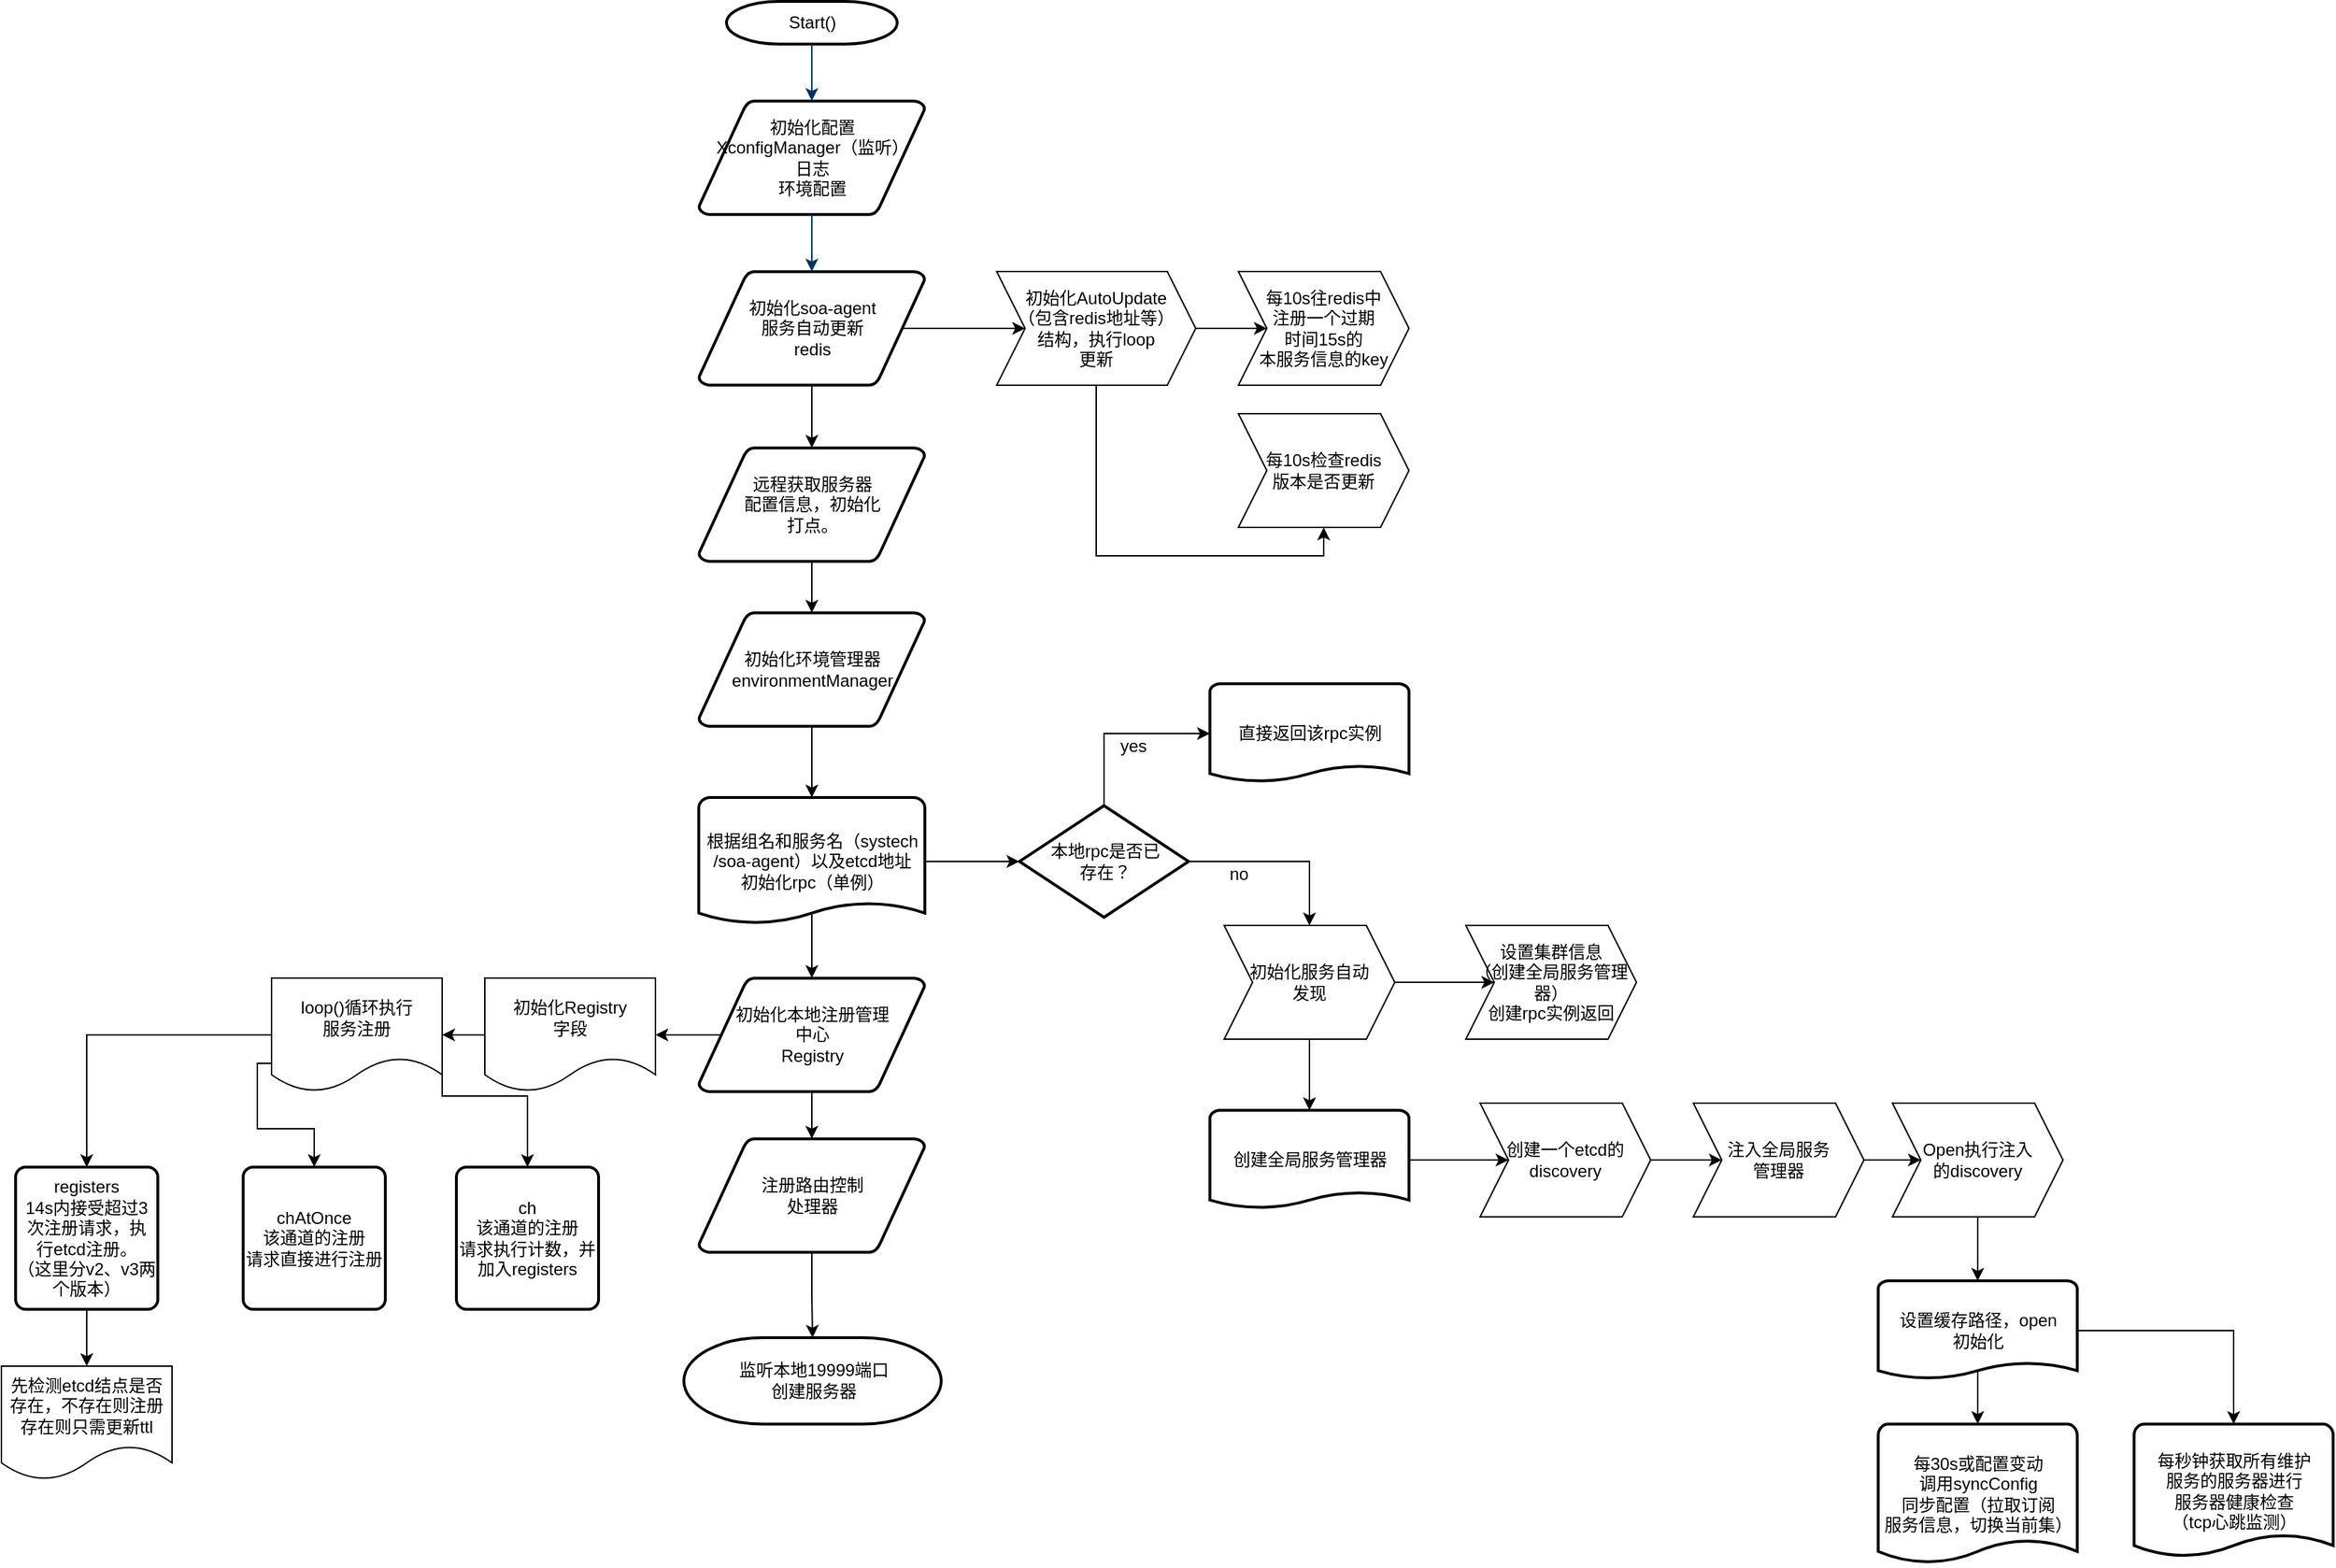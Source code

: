 <mxfile version="13.6.2" type="github">
  <diagram id="6a731a19-8d31-9384-78a2-239565b7b9f0" name="Page-1">
    <mxGraphModel dx="786" dy="546" grid="1" gridSize="10" guides="1" tooltips="1" connect="1" arrows="1" fold="1" page="1" pageScale="1" pageWidth="1169" pageHeight="827" background="#ffffff" math="0" shadow="0">
      <root>
        <mxCell id="0" />
        <mxCell id="1" parent="0" />
        <mxCell id="2" value="Start()" style="shape=mxgraph.flowchart.terminator;strokeWidth=2;gradientColor=none;gradientDirection=north;fontStyle=0;html=1;" parent="1" vertex="1">
          <mxGeometry x="880" y="170" width="120" height="30" as="geometry" />
        </mxCell>
        <mxCell id="3" value="初始化配置&lt;br&gt;XconfigManager（监听）&lt;br&gt;日志&lt;br&gt;环境配置" style="shape=mxgraph.flowchart.data;strokeWidth=2;gradientColor=none;gradientDirection=north;fontStyle=0;html=1;" parent="1" vertex="1">
          <mxGeometry x="860.5" y="240" width="159" height="80" as="geometry" />
        </mxCell>
        <mxCell id="_4by66wlpGLuJ4540Z-u-59" style="edgeStyle=orthogonalEdgeStyle;rounded=0;orthogonalLoop=1;jettySize=auto;html=1;exitX=0.5;exitY=1;exitDx=0;exitDy=0;exitPerimeter=0;entryX=0.5;entryY=0;entryDx=0;entryDy=0;entryPerimeter=0;" edge="1" parent="1" source="4" target="13">
          <mxGeometry relative="1" as="geometry" />
        </mxCell>
        <mxCell id="4" value="远程获取服务器&lt;br&gt;配置信息，初始化&lt;br&gt;打点。" style="shape=mxgraph.flowchart.data;strokeWidth=2;gradientColor=none;gradientDirection=north;fontStyle=0;html=1;" parent="1" vertex="1">
          <mxGeometry x="860.5" y="484" width="159" height="80" as="geometry" />
        </mxCell>
        <mxCell id="_4by66wlpGLuJ4540Z-u-58" style="edgeStyle=orthogonalEdgeStyle;rounded=0;orthogonalLoop=1;jettySize=auto;html=1;exitX=0.5;exitY=1;exitDx=0;exitDy=0;exitPerimeter=0;entryX=0.5;entryY=0;entryDx=0;entryDy=0;entryPerimeter=0;" edge="1" parent="1" source="5" target="4">
          <mxGeometry relative="1" as="geometry" />
        </mxCell>
        <mxCell id="_4by66wlpGLuJ4540Z-u-61" style="edgeStyle=orthogonalEdgeStyle;rounded=0;orthogonalLoop=1;jettySize=auto;html=1;exitX=0.905;exitY=0.5;exitDx=0;exitDy=0;exitPerimeter=0;entryX=0;entryY=0.5;entryDx=0;entryDy=0;" edge="1" parent="1" source="5" target="_4by66wlpGLuJ4540Z-u-60">
          <mxGeometry relative="1" as="geometry" />
        </mxCell>
        <mxCell id="5" value="初始化soa-agent&lt;br&gt;服务自动更新&lt;br&gt;redis" style="shape=mxgraph.flowchart.data;strokeWidth=2;gradientColor=none;gradientDirection=north;fontStyle=0;html=1;" parent="1" vertex="1">
          <mxGeometry x="860.5" y="360" width="159" height="80" as="geometry" />
        </mxCell>
        <mxCell id="7" style="fontStyle=1;strokeColor=#003366;strokeWidth=1;html=1;" parent="1" source="2" target="3" edge="1">
          <mxGeometry relative="1" as="geometry" />
        </mxCell>
        <mxCell id="8" style="fontStyle=1;strokeColor=#003366;strokeWidth=1;html=1;" parent="1" source="3" target="5" edge="1">
          <mxGeometry relative="1" as="geometry" />
        </mxCell>
        <mxCell id="11" value="yes" style="text;fontStyle=0;html=1;strokeColor=none;gradientColor=none;fillColor=none;strokeWidth=2;" parent="1" vertex="1">
          <mxGeometry x="1155" y="680" width="40" height="26" as="geometry" />
        </mxCell>
        <mxCell id="_4by66wlpGLuJ4540Z-u-67" style="edgeStyle=orthogonalEdgeStyle;rounded=0;orthogonalLoop=1;jettySize=auto;html=1;exitX=0.5;exitY=1;exitDx=0;exitDy=0;exitPerimeter=0;entryX=0.5;entryY=0;entryDx=0;entryDy=0;entryPerimeter=0;" edge="1" parent="1" source="13" target="22">
          <mxGeometry relative="1" as="geometry" />
        </mxCell>
        <mxCell id="13" value="初始化环境管理器&lt;br&gt;environmentManager" style="shape=mxgraph.flowchart.data;strokeWidth=2;gradientColor=none;gradientDirection=north;fontStyle=0;html=1;" parent="1" vertex="1">
          <mxGeometry x="860.5" y="600" width="159" height="80" as="geometry" />
        </mxCell>
        <mxCell id="14" value="no" style="text;fontStyle=0;html=1;strokeColor=none;gradientColor=none;fillColor=none;strokeWidth=2;align=center;" parent="1" vertex="1">
          <mxGeometry x="1220" y="770" width="40" height="26" as="geometry" />
        </mxCell>
        <mxCell id="15" value="直接返回该rpc实例" style="shape=mxgraph.flowchart.document;strokeWidth=2;gradientColor=none;gradientDirection=north;fontStyle=0;html=1;" parent="1" vertex="1">
          <mxGeometry x="1220" y="650" width="140" height="70" as="geometry" />
        </mxCell>
        <mxCell id="_4by66wlpGLuJ4540Z-u-70" style="edgeStyle=orthogonalEdgeStyle;rounded=0;orthogonalLoop=1;jettySize=auto;html=1;exitX=1;exitY=0.5;exitDx=0;exitDy=0;exitPerimeter=0;entryX=0;entryY=0.5;entryDx=0;entryDy=0;entryPerimeter=0;" edge="1" parent="1" source="22" target="24">
          <mxGeometry relative="1" as="geometry" />
        </mxCell>
        <mxCell id="_4by66wlpGLuJ4540Z-u-81" style="edgeStyle=orthogonalEdgeStyle;rounded=0;orthogonalLoop=1;jettySize=auto;html=1;exitX=0.5;exitY=0.9;exitDx=0;exitDy=0;exitPerimeter=0;" edge="1" parent="1" source="22" target="_4by66wlpGLuJ4540Z-u-80">
          <mxGeometry relative="1" as="geometry" />
        </mxCell>
        <mxCell id="22" value="根据组名和服务名（systech&lt;br&gt;/soa-agent）以及etcd地址&lt;br&gt;初始化rpc（单例）" style="shape=mxgraph.flowchart.document;strokeWidth=2;gradientColor=none;gradientDirection=north;fontStyle=0;html=1;" parent="1" vertex="1">
          <mxGeometry x="860.5" y="730" width="159" height="90" as="geometry" />
        </mxCell>
        <mxCell id="_4by66wlpGLuJ4540Z-u-69" style="edgeStyle=orthogonalEdgeStyle;rounded=0;orthogonalLoop=1;jettySize=auto;html=1;exitX=0.5;exitY=0;exitDx=0;exitDy=0;exitPerimeter=0;entryX=0;entryY=0.5;entryDx=0;entryDy=0;entryPerimeter=0;" edge="1" parent="1" source="24" target="15">
          <mxGeometry relative="1" as="geometry" />
        </mxCell>
        <mxCell id="_4by66wlpGLuJ4540Z-u-79" style="edgeStyle=orthogonalEdgeStyle;rounded=0;orthogonalLoop=1;jettySize=auto;html=1;exitX=1;exitY=0.5;exitDx=0;exitDy=0;exitPerimeter=0;entryX=0.5;entryY=0;entryDx=0;entryDy=0;" edge="1" parent="1" source="24" target="_4by66wlpGLuJ4540Z-u-71">
          <mxGeometry relative="1" as="geometry" />
        </mxCell>
        <mxCell id="24" value="本地rpc是否已&lt;br&gt;存在？" style="shape=mxgraph.flowchart.decision;strokeWidth=2;gradientColor=none;gradientDirection=north;fontStyle=0;html=1;" parent="1" vertex="1">
          <mxGeometry x="1086" y="735.75" width="119" height="78.5" as="geometry" />
        </mxCell>
        <mxCell id="_4by66wlpGLuJ4540Z-u-63" style="edgeStyle=orthogonalEdgeStyle;rounded=0;orthogonalLoop=1;jettySize=auto;html=1;exitX=1;exitY=0.5;exitDx=0;exitDy=0;entryX=0;entryY=0.5;entryDx=0;entryDy=0;" edge="1" parent="1" source="_4by66wlpGLuJ4540Z-u-60" target="_4by66wlpGLuJ4540Z-u-62">
          <mxGeometry relative="1" as="geometry" />
        </mxCell>
        <mxCell id="_4by66wlpGLuJ4540Z-u-66" style="edgeStyle=orthogonalEdgeStyle;rounded=0;orthogonalLoop=1;jettySize=auto;html=1;exitX=0.5;exitY=1;exitDx=0;exitDy=0;entryX=0.5;entryY=1;entryDx=0;entryDy=0;" edge="1" parent="1" source="_4by66wlpGLuJ4540Z-u-60" target="_4by66wlpGLuJ4540Z-u-64">
          <mxGeometry relative="1" as="geometry" />
        </mxCell>
        <mxCell id="_4by66wlpGLuJ4540Z-u-60" value="初始化AutoUpdate&lt;br&gt;（包含redis地址等）&lt;br&gt;结构，执行loop&lt;br&gt;更新" style="shape=step;perimeter=stepPerimeter;whiteSpace=wrap;html=1;fixedSize=1;" vertex="1" parent="1">
          <mxGeometry x="1070" y="360" width="140" height="80" as="geometry" />
        </mxCell>
        <mxCell id="_4by66wlpGLuJ4540Z-u-62" value="每10s往redis中&lt;br&gt;注册一个过期&lt;br&gt;时间15s的&lt;br&gt;本服务信息的key" style="shape=step;perimeter=stepPerimeter;whiteSpace=wrap;html=1;fixedSize=1;" vertex="1" parent="1">
          <mxGeometry x="1240" y="360" width="120" height="80" as="geometry" />
        </mxCell>
        <mxCell id="_4by66wlpGLuJ4540Z-u-64" value="每10s检查redis&lt;br&gt;版本是否更新" style="shape=step;perimeter=stepPerimeter;whiteSpace=wrap;html=1;fixedSize=1;" vertex="1" parent="1">
          <mxGeometry x="1240" y="460" width="120" height="80" as="geometry" />
        </mxCell>
        <mxCell id="_4by66wlpGLuJ4540Z-u-75" style="edgeStyle=orthogonalEdgeStyle;rounded=0;orthogonalLoop=1;jettySize=auto;html=1;exitX=1;exitY=0.5;exitDx=0;exitDy=0;entryX=0;entryY=0.5;entryDx=0;entryDy=0;entryPerimeter=0;" edge="1" parent="1" source="_4by66wlpGLuJ4540Z-u-71">
          <mxGeometry relative="1" as="geometry">
            <mxPoint x="1420" y="860" as="targetPoint" />
          </mxGeometry>
        </mxCell>
        <mxCell id="_4by66wlpGLuJ4540Z-u-89" style="edgeStyle=orthogonalEdgeStyle;rounded=0;orthogonalLoop=1;jettySize=auto;html=1;exitX=0.5;exitY=1;exitDx=0;exitDy=0;entryX=0.5;entryY=0;entryDx=0;entryDy=0;entryPerimeter=0;" edge="1" parent="1" source="_4by66wlpGLuJ4540Z-u-71" target="_4by66wlpGLuJ4540Z-u-87">
          <mxGeometry relative="1" as="geometry" />
        </mxCell>
        <mxCell id="_4by66wlpGLuJ4540Z-u-71" value="初始化服务自动&lt;br&gt;发现" style="shape=step;perimeter=stepPerimeter;whiteSpace=wrap;html=1;fixedSize=1;" vertex="1" parent="1">
          <mxGeometry x="1230" y="820" width="120" height="80" as="geometry" />
        </mxCell>
        <mxCell id="_4by66wlpGLuJ4540Z-u-83" style="edgeStyle=orthogonalEdgeStyle;rounded=0;orthogonalLoop=1;jettySize=auto;html=1;exitX=0.5;exitY=1;exitDx=0;exitDy=0;exitPerimeter=0;entryX=0.5;entryY=0;entryDx=0;entryDy=0;entryPerimeter=0;" edge="1" parent="1" source="_4by66wlpGLuJ4540Z-u-80" target="_4by66wlpGLuJ4540Z-u-82">
          <mxGeometry relative="1" as="geometry" />
        </mxCell>
        <mxCell id="_4by66wlpGLuJ4540Z-u-110" style="edgeStyle=orthogonalEdgeStyle;rounded=0;orthogonalLoop=1;jettySize=auto;html=1;exitX=0.095;exitY=0.5;exitDx=0;exitDy=0;exitPerimeter=0;entryX=1;entryY=0.5;entryDx=0;entryDy=0;" edge="1" parent="1" source="_4by66wlpGLuJ4540Z-u-80" target="_4by66wlpGLuJ4540Z-u-101">
          <mxGeometry relative="1" as="geometry" />
        </mxCell>
        <mxCell id="_4by66wlpGLuJ4540Z-u-80" value="初始化本地注册管理&lt;br&gt;中心&lt;br&gt;Registry" style="shape=mxgraph.flowchart.data;strokeWidth=2;gradientColor=none;gradientDirection=north;fontStyle=0;html=1;" vertex="1" parent="1">
          <mxGeometry x="860.5" y="857" width="159" height="80" as="geometry" />
        </mxCell>
        <mxCell id="_4by66wlpGLuJ4540Z-u-86" style="edgeStyle=orthogonalEdgeStyle;rounded=0;orthogonalLoop=1;jettySize=auto;html=1;exitX=0.5;exitY=1;exitDx=0;exitDy=0;exitPerimeter=0;entryX=0.5;entryY=0;entryDx=0;entryDy=0;entryPerimeter=0;" edge="1" parent="1" source="_4by66wlpGLuJ4540Z-u-82" target="_4by66wlpGLuJ4540Z-u-85">
          <mxGeometry relative="1" as="geometry" />
        </mxCell>
        <mxCell id="_4by66wlpGLuJ4540Z-u-82" value="注册路由控制&lt;br&gt;处理器" style="shape=mxgraph.flowchart.data;strokeWidth=2;gradientColor=none;gradientDirection=north;fontStyle=0;html=1;" vertex="1" parent="1">
          <mxGeometry x="860.5" y="970" width="159" height="80" as="geometry" />
        </mxCell>
        <mxCell id="_4by66wlpGLuJ4540Z-u-85" value="监听本地19999端口&lt;br&gt;创建服务器" style="shape=mxgraph.flowchart.terminator;strokeWidth=2;gradientColor=none;gradientDirection=north;fontStyle=0;html=1;" vertex="1" parent="1">
          <mxGeometry x="850" y="1110" width="181" height="60.75" as="geometry" />
        </mxCell>
        <mxCell id="_4by66wlpGLuJ4540Z-u-92" style="edgeStyle=orthogonalEdgeStyle;rounded=0;orthogonalLoop=1;jettySize=auto;html=1;exitX=1;exitY=0.5;exitDx=0;exitDy=0;exitPerimeter=0;entryX=0;entryY=0.5;entryDx=0;entryDy=0;" edge="1" parent="1" source="_4by66wlpGLuJ4540Z-u-87" target="_4by66wlpGLuJ4540Z-u-91">
          <mxGeometry relative="1" as="geometry" />
        </mxCell>
        <mxCell id="_4by66wlpGLuJ4540Z-u-87" value="创建全局服务管理器" style="shape=mxgraph.flowchart.document;strokeWidth=2;gradientColor=none;gradientDirection=north;fontStyle=0;html=1;" vertex="1" parent="1">
          <mxGeometry x="1220" y="950" width="140" height="70" as="geometry" />
        </mxCell>
        <mxCell id="_4by66wlpGLuJ4540Z-u-88" value="&lt;span&gt;设置集群信息&lt;/span&gt;&lt;br&gt;&lt;span&gt;（创建全局服务管理器）&lt;/span&gt;&lt;br&gt;&lt;span&gt;创建rpc实例返回&lt;/span&gt;" style="shape=step;perimeter=stepPerimeter;whiteSpace=wrap;html=1;fixedSize=1;" vertex="1" parent="1">
          <mxGeometry x="1400" y="820" width="120" height="80" as="geometry" />
        </mxCell>
        <mxCell id="_4by66wlpGLuJ4540Z-u-100" style="edgeStyle=orthogonalEdgeStyle;rounded=0;orthogonalLoop=1;jettySize=auto;html=1;exitX=0.5;exitY=0.9;exitDx=0;exitDy=0;exitPerimeter=0;entryX=0.5;entryY=0;entryDx=0;entryDy=0;entryPerimeter=0;" edge="1" parent="1" source="_4by66wlpGLuJ4540Z-u-90" target="_4by66wlpGLuJ4540Z-u-99">
          <mxGeometry relative="1" as="geometry" />
        </mxCell>
        <mxCell id="_4by66wlpGLuJ4540Z-u-104" style="edgeStyle=orthogonalEdgeStyle;rounded=0;orthogonalLoop=1;jettySize=auto;html=1;exitX=1;exitY=0.5;exitDx=0;exitDy=0;exitPerimeter=0;entryX=0.5;entryY=0;entryDx=0;entryDy=0;entryPerimeter=0;" edge="1" parent="1" source="_4by66wlpGLuJ4540Z-u-90" target="_4by66wlpGLuJ4540Z-u-102">
          <mxGeometry relative="1" as="geometry" />
        </mxCell>
        <mxCell id="_4by66wlpGLuJ4540Z-u-90" value="设置缓存路径，open&lt;br&gt;初始化" style="shape=mxgraph.flowchart.document;strokeWidth=2;gradientColor=none;gradientDirection=north;fontStyle=0;html=1;" vertex="1" parent="1">
          <mxGeometry x="1690" y="1070" width="140" height="70" as="geometry" />
        </mxCell>
        <mxCell id="_4by66wlpGLuJ4540Z-u-95" style="edgeStyle=orthogonalEdgeStyle;rounded=0;orthogonalLoop=1;jettySize=auto;html=1;exitX=1;exitY=0.5;exitDx=0;exitDy=0;entryX=0;entryY=0.5;entryDx=0;entryDy=0;" edge="1" parent="1" source="_4by66wlpGLuJ4540Z-u-91" target="_4by66wlpGLuJ4540Z-u-94">
          <mxGeometry relative="1" as="geometry" />
        </mxCell>
        <mxCell id="_4by66wlpGLuJ4540Z-u-91" value="&lt;span&gt;创建一个etcd的discovery&lt;/span&gt;" style="shape=step;perimeter=stepPerimeter;whiteSpace=wrap;html=1;fixedSize=1;" vertex="1" parent="1">
          <mxGeometry x="1410" y="945" width="120" height="80" as="geometry" />
        </mxCell>
        <mxCell id="_4by66wlpGLuJ4540Z-u-97" style="edgeStyle=orthogonalEdgeStyle;rounded=0;orthogonalLoop=1;jettySize=auto;html=1;exitX=1;exitY=0.5;exitDx=0;exitDy=0;entryX=0;entryY=0.5;entryDx=0;entryDy=0;" edge="1" parent="1" source="_4by66wlpGLuJ4540Z-u-94" target="_4by66wlpGLuJ4540Z-u-96">
          <mxGeometry relative="1" as="geometry" />
        </mxCell>
        <mxCell id="_4by66wlpGLuJ4540Z-u-94" value="&lt;span&gt;注入全局服务&lt;br&gt;管理器&lt;/span&gt;" style="shape=step;perimeter=stepPerimeter;whiteSpace=wrap;html=1;fixedSize=1;" vertex="1" parent="1">
          <mxGeometry x="1560" y="945" width="120" height="80" as="geometry" />
        </mxCell>
        <mxCell id="_4by66wlpGLuJ4540Z-u-98" style="edgeStyle=orthogonalEdgeStyle;rounded=0;orthogonalLoop=1;jettySize=auto;html=1;exitX=0.5;exitY=1;exitDx=0;exitDy=0;entryX=0.5;entryY=0;entryDx=0;entryDy=0;entryPerimeter=0;" edge="1" parent="1" source="_4by66wlpGLuJ4540Z-u-96" target="_4by66wlpGLuJ4540Z-u-90">
          <mxGeometry relative="1" as="geometry" />
        </mxCell>
        <mxCell id="_4by66wlpGLuJ4540Z-u-96" value="Open执行注入&lt;br&gt;的discovery" style="shape=step;perimeter=stepPerimeter;whiteSpace=wrap;html=1;fixedSize=1;" vertex="1" parent="1">
          <mxGeometry x="1700" y="945" width="120" height="80" as="geometry" />
        </mxCell>
        <mxCell id="_4by66wlpGLuJ4540Z-u-99" value="每30s或配置变动&lt;br&gt;调用syncConfig&lt;br&gt;同步配置（拉取订阅&lt;br&gt;服务信息，切换当前集）" style="shape=mxgraph.flowchart.document;strokeWidth=2;gradientColor=none;gradientDirection=north;fontStyle=0;html=1;" vertex="1" parent="1">
          <mxGeometry x="1690" y="1170.75" width="140" height="99.25" as="geometry" />
        </mxCell>
        <mxCell id="_4by66wlpGLuJ4540Z-u-111" style="edgeStyle=orthogonalEdgeStyle;rounded=0;orthogonalLoop=1;jettySize=auto;html=1;exitX=0;exitY=0.5;exitDx=0;exitDy=0;entryX=1;entryY=0.5;entryDx=0;entryDy=0;" edge="1" parent="1" source="_4by66wlpGLuJ4540Z-u-101" target="_4by66wlpGLuJ4540Z-u-105">
          <mxGeometry relative="1" as="geometry" />
        </mxCell>
        <mxCell id="_4by66wlpGLuJ4540Z-u-101" value="初始化Registry&lt;br&gt;字段" style="shape=document;whiteSpace=wrap;html=1;boundedLbl=1;" vertex="1" parent="1">
          <mxGeometry x="710" y="857" width="120" height="80" as="geometry" />
        </mxCell>
        <mxCell id="_4by66wlpGLuJ4540Z-u-102" value="每秒钟获取所有维护&lt;br&gt;服务的服务器进行&lt;br&gt;服务器健康检查&lt;br&gt;（tcp心跳监测）" style="shape=mxgraph.flowchart.document;strokeWidth=2;gradientColor=none;gradientDirection=north;fontStyle=0;html=1;" vertex="1" parent="1">
          <mxGeometry x="1870" y="1170.75" width="140" height="94.63" as="geometry" />
        </mxCell>
        <mxCell id="_4by66wlpGLuJ4540Z-u-112" style="edgeStyle=orthogonalEdgeStyle;rounded=0;orthogonalLoop=1;jettySize=auto;html=1;exitX=0;exitY=0.5;exitDx=0;exitDy=0;" edge="1" parent="1" source="_4by66wlpGLuJ4540Z-u-105" target="_4by66wlpGLuJ4540Z-u-106">
          <mxGeometry relative="1" as="geometry" />
        </mxCell>
        <mxCell id="_4by66wlpGLuJ4540Z-u-113" style="edgeStyle=orthogonalEdgeStyle;rounded=0;orthogonalLoop=1;jettySize=auto;html=1;exitX=0;exitY=0.75;exitDx=0;exitDy=0;" edge="1" parent="1" source="_4by66wlpGLuJ4540Z-u-105" target="_4by66wlpGLuJ4540Z-u-108">
          <mxGeometry relative="1" as="geometry">
            <Array as="points">
              <mxPoint x="550" y="917" />
              <mxPoint x="550" y="963" />
              <mxPoint x="590" y="963" />
            </Array>
          </mxGeometry>
        </mxCell>
        <mxCell id="_4by66wlpGLuJ4540Z-u-114" style="edgeStyle=orthogonalEdgeStyle;rounded=0;orthogonalLoop=1;jettySize=auto;html=1;exitX=1;exitY=0.75;exitDx=0;exitDy=0;entryX=0.5;entryY=0;entryDx=0;entryDy=0;" edge="1" parent="1" source="_4by66wlpGLuJ4540Z-u-105" target="_4by66wlpGLuJ4540Z-u-109">
          <mxGeometry relative="1" as="geometry">
            <Array as="points">
              <mxPoint x="680" y="940" />
              <mxPoint x="740" y="940" />
            </Array>
          </mxGeometry>
        </mxCell>
        <mxCell id="_4by66wlpGLuJ4540Z-u-105" value="loop()循环执行&lt;br&gt;服务注册" style="shape=document;whiteSpace=wrap;html=1;boundedLbl=1;" vertex="1" parent="1">
          <mxGeometry x="560" y="857" width="120" height="80" as="geometry" />
        </mxCell>
        <mxCell id="_4by66wlpGLuJ4540Z-u-116" style="edgeStyle=orthogonalEdgeStyle;rounded=0;orthogonalLoop=1;jettySize=auto;html=1;exitX=0.5;exitY=1;exitDx=0;exitDy=0;entryX=0.5;entryY=0;entryDx=0;entryDy=0;" edge="1" parent="1" source="_4by66wlpGLuJ4540Z-u-106" target="_4by66wlpGLuJ4540Z-u-107">
          <mxGeometry relative="1" as="geometry" />
        </mxCell>
        <mxCell id="_4by66wlpGLuJ4540Z-u-106" value="registers&lt;br&gt;14s内接受超过3次注册请求，执&lt;br&gt;行etcd注册。&lt;br&gt;（这里分v2、v3两个版本）" style="rounded=1;whiteSpace=wrap;html=1;absoluteArcSize=1;arcSize=14;strokeWidth=2;" vertex="1" parent="1">
          <mxGeometry x="380" y="990" width="100" height="100" as="geometry" />
        </mxCell>
        <mxCell id="_4by66wlpGLuJ4540Z-u-107" value="先检测etcd结点是否存在，不存在则注册&lt;br&gt;存在则只需更新ttl" style="shape=document;whiteSpace=wrap;html=1;boundedLbl=1;" vertex="1" parent="1">
          <mxGeometry x="370" y="1130" width="120" height="80" as="geometry" />
        </mxCell>
        <mxCell id="_4by66wlpGLuJ4540Z-u-108" value="chAtOnce&lt;br&gt;该通道的注册&lt;br&gt;请求直接进行注册" style="rounded=1;whiteSpace=wrap;html=1;absoluteArcSize=1;arcSize=14;strokeWidth=2;" vertex="1" parent="1">
          <mxGeometry x="540" y="990" width="100" height="100" as="geometry" />
        </mxCell>
        <mxCell id="_4by66wlpGLuJ4540Z-u-109" value="ch&lt;br&gt;该通道的注册&lt;br&gt;请求执行计数，并加入registers" style="rounded=1;whiteSpace=wrap;html=1;absoluteArcSize=1;arcSize=14;strokeWidth=2;" vertex="1" parent="1">
          <mxGeometry x="690" y="990" width="100" height="100" as="geometry" />
        </mxCell>
      </root>
    </mxGraphModel>
  </diagram>
</mxfile>
